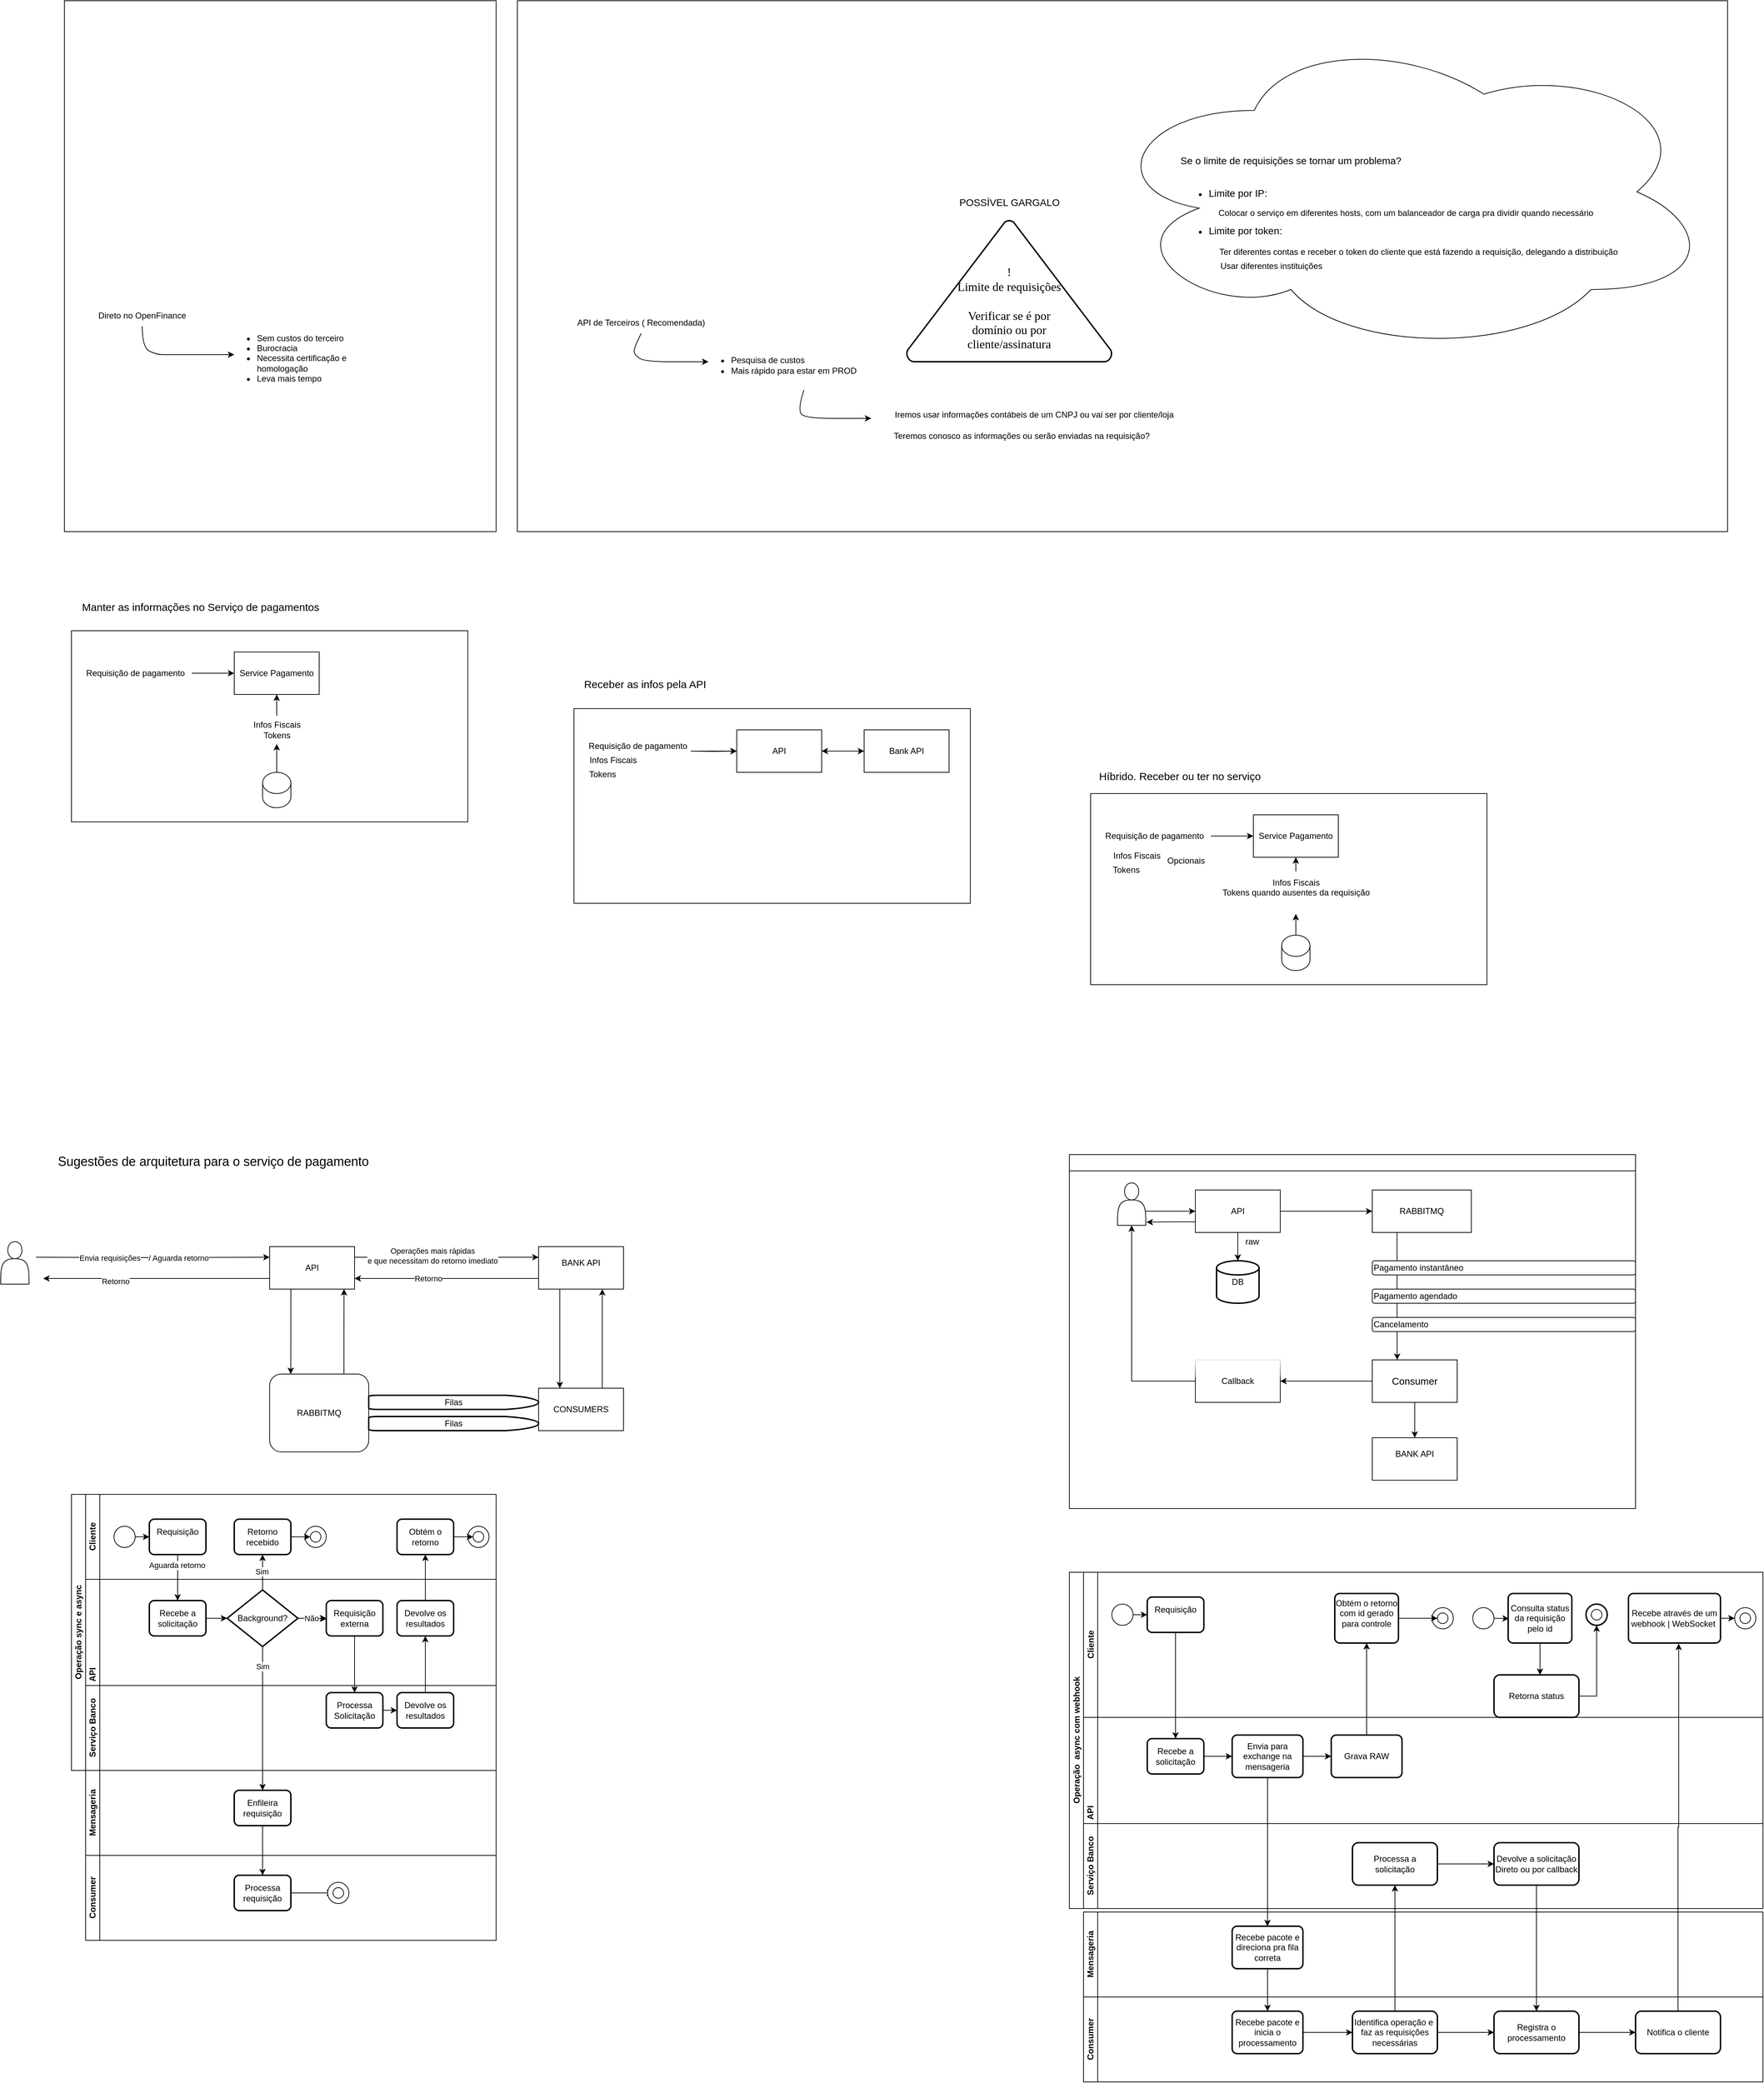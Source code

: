 <mxfile version="26.0.14">
  <diagram name="Page-1" id="8A9vxAhT35mFF_EgVfA0">
    <mxGraphModel dx="2443" dy="1967" grid="1" gridSize="10" guides="1" tooltips="1" connect="1" arrows="1" fold="1" page="1" pageScale="1" pageWidth="850" pageHeight="1100" math="0" shadow="0">
      <root>
        <mxCell id="0" />
        <mxCell id="1" parent="0" />
        <mxCell id="M50GNinpc0-9XSBfkmc_-64" value="" style="rounded=0;whiteSpace=wrap;html=1;fillColor=none;" vertex="1" parent="1">
          <mxGeometry x="-20" y="480" width="560" height="270" as="geometry" />
        </mxCell>
        <mxCell id="M50GNinpc0-9XSBfkmc_-52" value="Direto no OpenFinance" style="text;html=1;align=center;verticalAlign=middle;whiteSpace=wrap;rounded=0;" vertex="1" parent="1">
          <mxGeometry x="5" y="20" width="150" height="30" as="geometry" />
        </mxCell>
        <mxCell id="M50GNinpc0-9XSBfkmc_-54" value="&lt;ul&gt;&lt;li&gt;Sem custos do terceiro&lt;/li&gt;&lt;li&gt;Burocracia&lt;/li&gt;&lt;li&gt;Necessita certificação e homologação&lt;/li&gt;&lt;li&gt;Leva mais tempo&lt;/li&gt;&lt;/ul&gt;" style="text;html=1;align=left;verticalAlign=middle;whiteSpace=wrap;rounded=0;" vertex="1" parent="1">
          <mxGeometry x="200" y="80" width="240" height="30" as="geometry" />
        </mxCell>
        <mxCell id="M50GNinpc0-9XSBfkmc_-59" value="" style="curved=1;endArrow=classic;html=1;rounded=0;exitX=0.5;exitY=1;exitDx=0;exitDy=0;" edge="1" parent="1" source="M50GNinpc0-9XSBfkmc_-52">
          <mxGeometry width="50" height="50" relative="1" as="geometry">
            <mxPoint x="160" y="140" as="sourcePoint" />
            <mxPoint x="210" y="90" as="targetPoint" />
            <Array as="points">
              <mxPoint x="80" y="80" />
              <mxPoint x="100" y="90" />
              <mxPoint x="120" y="90" />
              <mxPoint x="190" y="90" />
            </Array>
          </mxGeometry>
        </mxCell>
        <mxCell id="M50GNinpc0-9XSBfkmc_-60" value="API de Terceiros ( Recomendada)" style="text;html=1;align=center;verticalAlign=middle;whiteSpace=wrap;rounded=0;" vertex="1" parent="1">
          <mxGeometry x="680" y="30" width="210" height="30" as="geometry" />
        </mxCell>
        <mxCell id="M50GNinpc0-9XSBfkmc_-61" value="&lt;ul&gt;&lt;li&gt;Pesquisa de custos&lt;/li&gt;&lt;li&gt;Mais rápido para estar em PROD&lt;/li&gt;&lt;/ul&gt;" style="text;html=1;align=left;verticalAlign=middle;whiteSpace=wrap;rounded=0;" vertex="1" parent="1">
          <mxGeometry x="870" y="90" width="240" height="30" as="geometry" />
        </mxCell>
        <mxCell id="M50GNinpc0-9XSBfkmc_-62" value="" style="curved=1;endArrow=classic;html=1;rounded=0;exitX=0.5;exitY=1;exitDx=0;exitDy=0;" edge="1" parent="1" source="M50GNinpc0-9XSBfkmc_-60">
          <mxGeometry width="50" height="50" relative="1" as="geometry">
            <mxPoint x="830" y="150" as="sourcePoint" />
            <mxPoint x="880" y="100" as="targetPoint" />
            <Array as="points">
              <mxPoint x="775" y="80" />
              <mxPoint x="775" y="90" />
              <mxPoint x="790" y="100" />
              <mxPoint x="860" y="100" />
            </Array>
          </mxGeometry>
        </mxCell>
        <mxCell id="M50GNinpc0-9XSBfkmc_-63" value="&lt;font face=&quot;Garamond&quot; style=&quot;color: light-dark(rgb(0, 0, 0), rgb(255, 255, 102)); font-size: 17px;&quot;&gt;!&lt;/font&gt;&lt;div&gt;&lt;font face=&quot;Garamond&quot; style=&quot;color: light-dark(rgb(0, 0, 0), rgb(255, 255, 102)); font-size: 17px;&quot;&gt;Limite de requisições&lt;/font&gt;&lt;/div&gt;&lt;div&gt;&lt;font face=&quot;Garamond&quot; style=&quot;color: light-dark(rgb(0, 0, 0), rgb(255, 255, 102)); font-size: 17px;&quot;&gt;&lt;br&gt;&lt;/font&gt;&lt;/div&gt;&lt;div&gt;&lt;font face=&quot;Garamond&quot; style=&quot;color: light-dark(rgb(0, 0, 0), rgb(255, 255, 102)); font-size: 17px;&quot;&gt;Verificar se é por domínio ou por cliente/assinatura&lt;/font&gt;&lt;/div&gt;" style="text;html=1;align=center;verticalAlign=middle;whiteSpace=wrap;rounded=0;" vertex="1" parent="1">
          <mxGeometry x="1220" y="-50" width="170" height="150" as="geometry" />
        </mxCell>
        <mxCell id="M50GNinpc0-9XSBfkmc_-66" value="&lt;div&gt;&lt;font style=&quot;font-size: 15px;&quot;&gt;Manter as informações no Serviço de pagamentos&lt;/font&gt;&lt;/div&gt;&lt;div&gt;&lt;font style=&quot;font-size: 15px;&quot;&gt;&lt;br&gt;&lt;/font&gt;&lt;/div&gt;" style="text;html=1;align=center;verticalAlign=middle;resizable=0;points=[];autosize=1;strokeColor=none;fillColor=none;" vertex="1" parent="1">
          <mxGeometry x="-18" y="430" width="360" height="50" as="geometry" />
        </mxCell>
        <mxCell id="M50GNinpc0-9XSBfkmc_-67" value="Service Pagamento" style="rounded=0;whiteSpace=wrap;html=1;" vertex="1" parent="1">
          <mxGeometry x="210" y="510" width="120" height="60" as="geometry" />
        </mxCell>
        <mxCell id="M50GNinpc0-9XSBfkmc_-78" value="" style="edgeStyle=orthogonalEdgeStyle;rounded=0;orthogonalLoop=1;jettySize=auto;html=1;" edge="1" parent="1" source="M50GNinpc0-9XSBfkmc_-68" target="M50GNinpc0-9XSBfkmc_-67">
          <mxGeometry relative="1" as="geometry" />
        </mxCell>
        <mxCell id="M50GNinpc0-9XSBfkmc_-68" value="Requisição de pagamento" style="text;html=1;align=center;verticalAlign=middle;resizable=0;points=[];autosize=1;strokeColor=none;fillColor=none;" vertex="1" parent="1">
          <mxGeometry x="-10" y="525" width="160" height="30" as="geometry" />
        </mxCell>
        <mxCell id="M50GNinpc0-9XSBfkmc_-74" value="" style="edgeStyle=orthogonalEdgeStyle;rounded=0;orthogonalLoop=1;jettySize=auto;html=1;" edge="1" parent="1" source="M50GNinpc0-9XSBfkmc_-71" target="M50GNinpc0-9XSBfkmc_-67">
          <mxGeometry relative="1" as="geometry" />
        </mxCell>
        <mxCell id="M50GNinpc0-9XSBfkmc_-71" value="Infos Fiscais&lt;div&gt;Tokens&lt;/div&gt;" style="text;html=1;align=center;verticalAlign=middle;resizable=0;points=[];autosize=1;strokeColor=none;fillColor=none;" vertex="1" parent="1">
          <mxGeometry x="225" y="600" width="90" height="40" as="geometry" />
        </mxCell>
        <mxCell id="M50GNinpc0-9XSBfkmc_-73" value="" style="edgeStyle=orthogonalEdgeStyle;rounded=0;orthogonalLoop=1;jettySize=auto;html=1;" edge="1" parent="1" source="M50GNinpc0-9XSBfkmc_-72" target="M50GNinpc0-9XSBfkmc_-71">
          <mxGeometry relative="1" as="geometry" />
        </mxCell>
        <mxCell id="M50GNinpc0-9XSBfkmc_-72" value="" style="shape=cylinder3;whiteSpace=wrap;html=1;boundedLbl=1;backgroundOutline=1;size=15;" vertex="1" parent="1">
          <mxGeometry x="250" y="680" width="40" height="50" as="geometry" />
        </mxCell>
        <mxCell id="M50GNinpc0-9XSBfkmc_-79" value="" style="rounded=0;whiteSpace=wrap;html=1;fillColor=none;" vertex="1" parent="1">
          <mxGeometry x="690" y="590" width="560" height="275" as="geometry" />
        </mxCell>
        <mxCell id="M50GNinpc0-9XSBfkmc_-80" value="&lt;div&gt;&lt;font style=&quot;font-size: 15px;&quot;&gt;Receber as infos pela API&lt;/font&gt;&lt;/div&gt;" style="text;html=1;align=center;verticalAlign=middle;resizable=0;points=[];autosize=1;strokeColor=none;fillColor=none;" vertex="1" parent="1">
          <mxGeometry x="690" y="540" width="200" height="30" as="geometry" />
        </mxCell>
        <mxCell id="M50GNinpc0-9XSBfkmc_-81" value="" style="edgeStyle=orthogonalEdgeStyle;rounded=0;orthogonalLoop=1;jettySize=auto;html=1;" edge="1" parent="1" source="M50GNinpc0-9XSBfkmc_-82" target="M50GNinpc0-9XSBfkmc_-90">
          <mxGeometry relative="1" as="geometry" />
        </mxCell>
        <mxCell id="M50GNinpc0-9XSBfkmc_-82" value="API" style="rounded=0;whiteSpace=wrap;html=1;" vertex="1" parent="1">
          <mxGeometry x="920" y="620" width="120" height="60" as="geometry" />
        </mxCell>
        <mxCell id="M50GNinpc0-9XSBfkmc_-83" value="" style="edgeStyle=orthogonalEdgeStyle;rounded=0;orthogonalLoop=1;jettySize=auto;html=1;" edge="1" parent="1" source="M50GNinpc0-9XSBfkmc_-84" target="M50GNinpc0-9XSBfkmc_-82">
          <mxGeometry relative="1" as="geometry" />
        </mxCell>
        <mxCell id="M50GNinpc0-9XSBfkmc_-84" value="Requisição de pagamento&lt;div&gt;&lt;br&gt;&lt;/div&gt;" style="text;html=1;align=center;verticalAlign=middle;resizable=0;points=[];autosize=1;strokeColor=none;fillColor=none;" vertex="1" parent="1">
          <mxGeometry x="700" y="630" width="160" height="40" as="geometry" />
        </mxCell>
        <mxCell id="M50GNinpc0-9XSBfkmc_-85" value="" style="edgeStyle=orthogonalEdgeStyle;rounded=0;orthogonalLoop=1;jettySize=auto;html=1;" edge="1" parent="1" target="M50GNinpc0-9XSBfkmc_-82">
          <mxGeometry relative="1" as="geometry">
            <mxPoint x="855" y="650" as="sourcePoint" />
          </mxGeometry>
        </mxCell>
        <mxCell id="M50GNinpc0-9XSBfkmc_-86" value="Infos Fiscais&lt;div&gt;&lt;br&gt;&lt;/div&gt;" style="text;html=1;align=center;verticalAlign=middle;resizable=0;points=[];autosize=1;strokeColor=none;fillColor=none;" vertex="1" parent="1">
          <mxGeometry x="700" y="650" width="90" height="40" as="geometry" />
        </mxCell>
        <mxCell id="M50GNinpc0-9XSBfkmc_-89" value="" style="edgeStyle=orthogonalEdgeStyle;rounded=0;orthogonalLoop=1;jettySize=auto;html=1;" edge="1" parent="1" source="M50GNinpc0-9XSBfkmc_-90" target="M50GNinpc0-9XSBfkmc_-82">
          <mxGeometry relative="1" as="geometry" />
        </mxCell>
        <mxCell id="M50GNinpc0-9XSBfkmc_-90" value="Bank API" style="rounded=0;whiteSpace=wrap;html=1;" vertex="1" parent="1">
          <mxGeometry x="1100" y="620" width="120" height="60" as="geometry" />
        </mxCell>
        <mxCell id="M50GNinpc0-9XSBfkmc_-91" value="Tokens&lt;div&gt;&lt;br&gt;&lt;/div&gt;" style="text;html=1;align=center;verticalAlign=middle;resizable=0;points=[];autosize=1;strokeColor=none;fillColor=none;" vertex="1" parent="1">
          <mxGeometry x="700" y="670" width="60" height="40" as="geometry" />
        </mxCell>
        <mxCell id="M50GNinpc0-9XSBfkmc_-112" style="edgeStyle=orthogonalEdgeStyle;rounded=0;orthogonalLoop=1;jettySize=auto;html=1;exitX=0.75;exitY=0;exitDx=0;exitDy=0;" edge="1" parent="1" source="M50GNinpc0-9XSBfkmc_-95">
          <mxGeometry relative="1" as="geometry">
            <mxPoint x="365.095" y="1410" as="targetPoint" />
          </mxGeometry>
        </mxCell>
        <mxCell id="M50GNinpc0-9XSBfkmc_-95" value="RABBITMQ" style="rounded=1;whiteSpace=wrap;html=1;" vertex="1" parent="1">
          <mxGeometry x="260" y="1530" width="140" height="110" as="geometry" />
        </mxCell>
        <mxCell id="M50GNinpc0-9XSBfkmc_-110" style="edgeStyle=orthogonalEdgeStyle;rounded=0;orthogonalLoop=1;jettySize=auto;html=1;exitX=0;exitY=0.75;exitDx=0;exitDy=0;entryX=1;entryY=0.75;entryDx=0;entryDy=0;" edge="1" parent="1" source="M50GNinpc0-9XSBfkmc_-96" target="M50GNinpc0-9XSBfkmc_-97">
          <mxGeometry relative="1" as="geometry" />
        </mxCell>
        <mxCell id="M50GNinpc0-9XSBfkmc_-222" value="Retorno" style="edgeLabel;html=1;align=center;verticalAlign=middle;resizable=0;points=[];" vertex="1" connectable="0" parent="M50GNinpc0-9XSBfkmc_-110">
          <mxGeometry x="0.199" relative="1" as="geometry">
            <mxPoint as="offset" />
          </mxGeometry>
        </mxCell>
        <mxCell id="M50GNinpc0-9XSBfkmc_-116" style="edgeStyle=orthogonalEdgeStyle;rounded=0;orthogonalLoop=1;jettySize=auto;html=1;exitX=0.25;exitY=1;exitDx=0;exitDy=0;entryX=0.25;entryY=0;entryDx=0;entryDy=0;" edge="1" parent="1" source="M50GNinpc0-9XSBfkmc_-96" target="M50GNinpc0-9XSBfkmc_-98">
          <mxGeometry relative="1" as="geometry" />
        </mxCell>
        <mxCell id="M50GNinpc0-9XSBfkmc_-96" value="BANK API&lt;div&gt;&lt;br&gt;&lt;/div&gt;" style="rounded=0;whiteSpace=wrap;html=1;" vertex="1" parent="1">
          <mxGeometry x="640" y="1350" width="120" height="60" as="geometry" />
        </mxCell>
        <mxCell id="M50GNinpc0-9XSBfkmc_-109" style="edgeStyle=orthogonalEdgeStyle;rounded=0;orthogonalLoop=1;jettySize=auto;html=1;exitX=1;exitY=0.25;exitDx=0;exitDy=0;entryX=0;entryY=0.25;entryDx=0;entryDy=0;" edge="1" parent="1" source="M50GNinpc0-9XSBfkmc_-97" target="M50GNinpc0-9XSBfkmc_-96">
          <mxGeometry relative="1" as="geometry" />
        </mxCell>
        <mxCell id="M50GNinpc0-9XSBfkmc_-221" value="Operações mais rápidas&lt;div&gt;e que necessitam do retorno imediato&lt;/div&gt;" style="edgeLabel;html=1;align=center;verticalAlign=middle;resizable=0;points=[];" vertex="1" connectable="0" parent="M50GNinpc0-9XSBfkmc_-109">
          <mxGeometry x="-0.425" y="2" relative="1" as="geometry">
            <mxPoint x="35" as="offset" />
          </mxGeometry>
        </mxCell>
        <mxCell id="M50GNinpc0-9XSBfkmc_-115" style="edgeStyle=orthogonalEdgeStyle;rounded=0;orthogonalLoop=1;jettySize=auto;html=1;exitX=0;exitY=0.75;exitDx=0;exitDy=0;" edge="1" parent="1" source="M50GNinpc0-9XSBfkmc_-97">
          <mxGeometry relative="1" as="geometry">
            <mxPoint x="-60" y="1395" as="targetPoint" />
          </mxGeometry>
        </mxCell>
        <mxCell id="M50GNinpc0-9XSBfkmc_-224" value="Retorno" style="edgeLabel;html=1;align=center;verticalAlign=middle;resizable=0;points=[];" vertex="1" connectable="0" parent="M50GNinpc0-9XSBfkmc_-115">
          <mxGeometry x="0.367" y="3" relative="1" as="geometry">
            <mxPoint as="offset" />
          </mxGeometry>
        </mxCell>
        <mxCell id="M50GNinpc0-9XSBfkmc_-97" value="API" style="rounded=0;whiteSpace=wrap;html=1;" vertex="1" parent="1">
          <mxGeometry x="260" y="1350" width="120" height="60" as="geometry" />
        </mxCell>
        <mxCell id="M50GNinpc0-9XSBfkmc_-117" style="edgeStyle=orthogonalEdgeStyle;rounded=0;orthogonalLoop=1;jettySize=auto;html=1;exitX=0.75;exitY=0;exitDx=0;exitDy=0;entryX=0.75;entryY=1;entryDx=0;entryDy=0;" edge="1" parent="1" source="M50GNinpc0-9XSBfkmc_-98" target="M50GNinpc0-9XSBfkmc_-96">
          <mxGeometry relative="1" as="geometry" />
        </mxCell>
        <mxCell id="M50GNinpc0-9XSBfkmc_-98" value="CONSUMERS" style="rounded=0;whiteSpace=wrap;html=1;" vertex="1" parent="1">
          <mxGeometry x="640" y="1550" width="120" height="60" as="geometry" />
        </mxCell>
        <mxCell id="M50GNinpc0-9XSBfkmc_-102" value="&lt;div&gt;&lt;br&gt;&lt;/div&gt;&lt;div&gt;&lt;br&gt;&lt;/div&gt;" style="text;html=1;align=center;verticalAlign=middle;resizable=0;points=[];autosize=1;strokeColor=none;fillColor=none;" vertex="1" parent="1">
          <mxGeometry x="90" y="1363" width="20" height="40" as="geometry" />
        </mxCell>
        <mxCell id="M50GNinpc0-9XSBfkmc_-114" style="edgeStyle=orthogonalEdgeStyle;rounded=0;orthogonalLoop=1;jettySize=auto;html=1;entryX=0;entryY=0.25;entryDx=0;entryDy=0;" edge="1" parent="1" target="M50GNinpc0-9XSBfkmc_-97">
          <mxGeometry relative="1" as="geometry">
            <mxPoint x="-70" y="1365" as="sourcePoint" />
          </mxGeometry>
        </mxCell>
        <mxCell id="M50GNinpc0-9XSBfkmc_-220" value="Envia requisições" style="edgeLabel;html=1;align=center;verticalAlign=middle;resizable=0;points=[];" vertex="1" connectable="0" parent="M50GNinpc0-9XSBfkmc_-114">
          <mxGeometry x="-0.373" relative="1" as="geometry">
            <mxPoint as="offset" />
          </mxGeometry>
        </mxCell>
        <mxCell id="M50GNinpc0-9XSBfkmc_-223" value="/ Aguarda retorno" style="edgeLabel;html=1;align=left;verticalAlign=middle;resizable=0;points=[];" vertex="1" connectable="0" parent="M50GNinpc0-9XSBfkmc_-114">
          <mxGeometry x="-0.048" relative="1" as="geometry">
            <mxPoint as="offset" />
          </mxGeometry>
        </mxCell>
        <mxCell id="M50GNinpc0-9XSBfkmc_-106" value="Filas" style="strokeWidth=2;html=1;shape=mxgraph.flowchart.delay;whiteSpace=wrap;" vertex="1" parent="1">
          <mxGeometry x="400" y="1560" width="240" height="20" as="geometry" />
        </mxCell>
        <mxCell id="M50GNinpc0-9XSBfkmc_-107" value="Filas" style="strokeWidth=2;html=1;shape=mxgraph.flowchart.delay;whiteSpace=wrap;" vertex="1" parent="1">
          <mxGeometry x="400" y="1590" width="240" height="20" as="geometry" />
        </mxCell>
        <mxCell id="M50GNinpc0-9XSBfkmc_-111" style="edgeStyle=orthogonalEdgeStyle;rounded=0;orthogonalLoop=1;jettySize=auto;html=1;exitX=0.25;exitY=1;exitDx=0;exitDy=0;entryX=0.213;entryY=0;entryDx=0;entryDy=0;entryPerimeter=0;" edge="1" parent="1" source="M50GNinpc0-9XSBfkmc_-97" target="M50GNinpc0-9XSBfkmc_-95">
          <mxGeometry relative="1" as="geometry" />
        </mxCell>
        <mxCell id="M50GNinpc0-9XSBfkmc_-137" value="" style="swimlane;strokeColor=default;" vertex="1" parent="1">
          <mxGeometry x="1390" y="1220" width="800" height="500" as="geometry">
            <mxRectangle x="12" y="1890" width="50" height="40" as="alternateBounds" />
          </mxGeometry>
        </mxCell>
        <mxCell id="M50GNinpc0-9XSBfkmc_-170" style="edgeStyle=orthogonalEdgeStyle;rounded=0;orthogonalLoop=1;jettySize=auto;html=1;exitX=0.25;exitY=1;exitDx=0;exitDy=0;entryX=0.293;entryY=0;entryDx=0;entryDy=0;entryPerimeter=0;strokeColor=default;" edge="1" parent="M50GNinpc0-9XSBfkmc_-137" source="M50GNinpc0-9XSBfkmc_-144" target="M50GNinpc0-9XSBfkmc_-157">
          <mxGeometry relative="1" as="geometry" />
        </mxCell>
        <mxCell id="M50GNinpc0-9XSBfkmc_-162" value="" style="edgeStyle=orthogonalEdgeStyle;rounded=0;orthogonalLoop=1;jettySize=auto;html=1;strokeColor=default;" edge="1" parent="M50GNinpc0-9XSBfkmc_-137" source="M50GNinpc0-9XSBfkmc_-143" target="M50GNinpc0-9XSBfkmc_-145">
          <mxGeometry relative="1" as="geometry">
            <Array as="points">
              <mxPoint x="128" y="80" />
              <mxPoint x="128" y="80" />
            </Array>
          </mxGeometry>
        </mxCell>
        <mxCell id="M50GNinpc0-9XSBfkmc_-143" value="" style="shape=actor;whiteSpace=wrap;html=1;" vertex="1" parent="M50GNinpc0-9XSBfkmc_-137">
          <mxGeometry x="68" y="40" width="40" height="60" as="geometry" />
        </mxCell>
        <mxCell id="M50GNinpc0-9XSBfkmc_-144" value="RABBITMQ" style="rounded=0;whiteSpace=wrap;html=1;strokeColor=light-dark(#000000,#33FFFF);align=center;verticalAlign=middle;fontFamily=Helvetica;fontSize=12;fontColor=default;fillColor=default;" vertex="1" parent="M50GNinpc0-9XSBfkmc_-137">
          <mxGeometry x="428" y="50" width="140" height="60" as="geometry" />
        </mxCell>
        <mxCell id="M50GNinpc0-9XSBfkmc_-146" style="edgeStyle=orthogonalEdgeStyle;rounded=0;orthogonalLoop=1;jettySize=auto;html=1;exitX=1;exitY=0.5;exitDx=0;exitDy=0;entryX=0;entryY=0.5;entryDx=0;entryDy=0;strokeColor=default;" edge="1" parent="M50GNinpc0-9XSBfkmc_-137" source="M50GNinpc0-9XSBfkmc_-145" target="M50GNinpc0-9XSBfkmc_-144">
          <mxGeometry relative="1" as="geometry" />
        </mxCell>
        <mxCell id="M50GNinpc0-9XSBfkmc_-145" value="API" style="rounded=0;whiteSpace=wrap;html=1;strokeColor=light-dark(#000000,#33FFFF);" vertex="1" parent="M50GNinpc0-9XSBfkmc_-137">
          <mxGeometry x="178" y="50" width="120" height="60" as="geometry" />
        </mxCell>
        <mxCell id="M50GNinpc0-9XSBfkmc_-149" value="&lt;font style=&quot;color: light-dark(rgb(0, 0, 0), rgb(255, 255, 102));&quot;&gt;Pagamento instantâneo&lt;/font&gt;" style="rounded=1;whiteSpace=wrap;html=1;align=left;" vertex="1" parent="M50GNinpc0-9XSBfkmc_-137">
          <mxGeometry x="428" y="150" width="372" height="20" as="geometry" />
        </mxCell>
        <mxCell id="M50GNinpc0-9XSBfkmc_-150" value="&lt;font style=&quot;color: light-dark(rgb(0, 0, 0), rgb(255, 255, 153));&quot;&gt;Pagamento agendado&lt;/font&gt;" style="rounded=1;whiteSpace=wrap;html=1;align=left;strokeColor=default;verticalAlign=middle;fontFamily=Helvetica;fontSize=12;fontColor=default;fillColor=default;" vertex="1" parent="M50GNinpc0-9XSBfkmc_-137">
          <mxGeometry x="428" y="190" width="372" height="20" as="geometry" />
        </mxCell>
        <mxCell id="M50GNinpc0-9XSBfkmc_-151" value="&lt;font style=&quot;color: light-dark(rgb(0, 0, 0), rgb(255, 255, 153));&quot;&gt;Cancelamento&lt;/font&gt;" style="rounded=1;whiteSpace=wrap;html=1;align=left;strokeColor=default;verticalAlign=middle;fontFamily=Helvetica;fontSize=12;fontColor=default;fillColor=default;" vertex="1" parent="M50GNinpc0-9XSBfkmc_-137">
          <mxGeometry x="428" y="230" width="372" height="20" as="geometry" />
        </mxCell>
        <mxCell id="M50GNinpc0-9XSBfkmc_-152" value="DB" style="strokeWidth=2;html=1;shape=mxgraph.flowchart.database;whiteSpace=wrap;" vertex="1" parent="M50GNinpc0-9XSBfkmc_-137">
          <mxGeometry x="208" y="150" width="60" height="60" as="geometry" />
        </mxCell>
        <mxCell id="M50GNinpc0-9XSBfkmc_-153" style="edgeStyle=orthogonalEdgeStyle;rounded=0;orthogonalLoop=1;jettySize=auto;html=1;exitX=0.5;exitY=1;exitDx=0;exitDy=0;entryX=0.5;entryY=0;entryDx=0;entryDy=0;entryPerimeter=0;strokeColor=default;" edge="1" parent="M50GNinpc0-9XSBfkmc_-137" source="M50GNinpc0-9XSBfkmc_-145" target="M50GNinpc0-9XSBfkmc_-152">
          <mxGeometry relative="1" as="geometry" />
        </mxCell>
        <mxCell id="M50GNinpc0-9XSBfkmc_-154" value="raw&lt;div&gt;&lt;br&gt;&lt;/div&gt;" style="text;html=1;align=center;verticalAlign=middle;resizable=0;points=[];autosize=1;strokeColor=none;fillColor=none;" vertex="1" parent="M50GNinpc0-9XSBfkmc_-137">
          <mxGeometry x="238" y="110" width="40" height="40" as="geometry" />
        </mxCell>
        <mxCell id="M50GNinpc0-9XSBfkmc_-167" value="" style="edgeStyle=orthogonalEdgeStyle;rounded=0;orthogonalLoop=1;jettySize=auto;html=1;strokeColor=default;" edge="1" parent="M50GNinpc0-9XSBfkmc_-137" source="M50GNinpc0-9XSBfkmc_-157" target="M50GNinpc0-9XSBfkmc_-164">
          <mxGeometry relative="1" as="geometry" />
        </mxCell>
        <mxCell id="M50GNinpc0-9XSBfkmc_-168" style="edgeStyle=orthogonalEdgeStyle;rounded=0;orthogonalLoop=1;jettySize=auto;html=1;exitX=0;exitY=0.5;exitDx=0;exitDy=0;entryX=1;entryY=0.5;entryDx=0;entryDy=0;strokeColor=default;" edge="1" parent="M50GNinpc0-9XSBfkmc_-137" source="M50GNinpc0-9XSBfkmc_-157" target="M50GNinpc0-9XSBfkmc_-158">
          <mxGeometry relative="1" as="geometry" />
        </mxCell>
        <mxCell id="M50GNinpc0-9XSBfkmc_-157" value="&lt;font style=&quot;font-size: 14px;&quot;&gt;Consumer&lt;/font&gt;" style="rounded=0;whiteSpace=wrap;html=1;strokeColor=light-dark(#000000,#33FFFF);align=center;verticalAlign=middle;fontFamily=Helvetica;fontSize=12;fontColor=default;fillColor=default;" vertex="1" parent="M50GNinpc0-9XSBfkmc_-137">
          <mxGeometry x="428" y="290" width="120" height="60" as="geometry" />
        </mxCell>
        <mxCell id="M50GNinpc0-9XSBfkmc_-163" style="edgeStyle=orthogonalEdgeStyle;rounded=0;orthogonalLoop=1;jettySize=auto;html=1;exitX=0;exitY=0.5;exitDx=0;exitDy=0;entryX=0.5;entryY=1;entryDx=0;entryDy=0;strokeColor=default;" edge="1" parent="M50GNinpc0-9XSBfkmc_-137" source="M50GNinpc0-9XSBfkmc_-158" target="M50GNinpc0-9XSBfkmc_-143">
          <mxGeometry relative="1" as="geometry" />
        </mxCell>
        <mxCell id="M50GNinpc0-9XSBfkmc_-158" value="Callback" style="whiteSpace=wrap;html=1;rounded=0;strokeColor=light-dark(#000000,#33FFFF);align=center;verticalAlign=middle;fontFamily=Helvetica;fontSize=12;fontColor=default;fillColor=default;glass=1;" vertex="1" parent="M50GNinpc0-9XSBfkmc_-137">
          <mxGeometry x="178" y="290" width="120" height="60" as="geometry" />
        </mxCell>
        <mxCell id="M50GNinpc0-9XSBfkmc_-164" value="BANK API&lt;div&gt;&lt;br&gt;&lt;/div&gt;" style="rounded=0;whiteSpace=wrap;html=1;" vertex="1" parent="M50GNinpc0-9XSBfkmc_-137">
          <mxGeometry x="428" y="400" width="120" height="60" as="geometry" />
        </mxCell>
        <mxCell id="M50GNinpc0-9XSBfkmc_-169" style="edgeStyle=orthogonalEdgeStyle;rounded=0;orthogonalLoop=1;jettySize=auto;html=1;exitX=0;exitY=0.75;exitDx=0;exitDy=0;entryX=1.025;entryY=0.924;entryDx=0;entryDy=0;entryPerimeter=0;strokeColor=default;" edge="1" parent="M50GNinpc0-9XSBfkmc_-137" source="M50GNinpc0-9XSBfkmc_-145" target="M50GNinpc0-9XSBfkmc_-143">
          <mxGeometry relative="1" as="geometry" />
        </mxCell>
        <mxCell id="M50GNinpc0-9XSBfkmc_-171" value="Colocar o serviço em diferentes hosts, com um balanceador de carga pra dividir quando necessário" style="text;html=1;align=center;verticalAlign=middle;resizable=0;points=[];autosize=1;strokeColor=none;fillColor=none;" vertex="1" parent="1">
          <mxGeometry x="1590" y="-125" width="550" height="30" as="geometry" />
        </mxCell>
        <mxCell id="M50GNinpc0-9XSBfkmc_-192" value="" style="curved=1;endArrow=classic;html=1;rounded=0;exitX=0.5;exitY=1;exitDx=0;exitDy=0;" edge="1" parent="1">
          <mxGeometry width="50" height="50" relative="1" as="geometry">
            <mxPoint x="1015" y="140" as="sourcePoint" />
            <mxPoint x="1110" y="180" as="targetPoint" />
            <Array as="points">
              <mxPoint x="1005" y="170" />
              <mxPoint x="1020" y="180" />
              <mxPoint x="1090" y="180" />
            </Array>
          </mxGeometry>
        </mxCell>
        <mxCell id="M50GNinpc0-9XSBfkmc_-193" value="Iremos usar informações contábeis de um CNPJ ou vai ser por cliente/loja" style="text;html=1;align=center;verticalAlign=middle;resizable=0;points=[];autosize=1;strokeColor=none;fillColor=none;" vertex="1" parent="1">
          <mxGeometry x="1130" y="160" width="420" height="30" as="geometry" />
        </mxCell>
        <mxCell id="M50GNinpc0-9XSBfkmc_-195" value="" style="strokeWidth=2;html=1;shape=mxgraph.flowchart.extract_or_measurement;whiteSpace=wrap;fillColor=none;" vertex="1" parent="1">
          <mxGeometry x="1160" y="-100" width="290" height="200" as="geometry" />
        </mxCell>
        <mxCell id="M50GNinpc0-9XSBfkmc_-194" value="Teremos conosco as informações ou serão enviadas na requisição?" style="text;html=1;align=left;verticalAlign=middle;resizable=0;points=[];autosize=1;strokeColor=none;fillColor=none;" vertex="1" parent="1">
          <mxGeometry x="1140" y="190" width="390" height="30" as="geometry" />
        </mxCell>
        <mxCell id="M50GNinpc0-9XSBfkmc_-196" value="&lt;font style=&quot;font-size: 14px; color: light-dark(rgb(0, 0, 0), rgb(255, 153, 51));&quot;&gt;POSSÍVEL GARGALO&lt;/font&gt;" style="text;html=1;align=center;verticalAlign=middle;resizable=0;points=[];autosize=1;strokeColor=none;fillColor=none;" vertex="1" parent="1">
          <mxGeometry x="1220" y="-140" width="170" height="30" as="geometry" />
        </mxCell>
        <mxCell id="M50GNinpc0-9XSBfkmc_-197" value="" style="ellipse;shape=cloud;whiteSpace=wrap;html=1;fillColor=none;align=left;strokeColor=light-dark(#000000,#9933FF);" vertex="1" parent="1">
          <mxGeometry x="1435" y="-370" width="865" height="460" as="geometry" />
        </mxCell>
        <mxCell id="M50GNinpc0-9XSBfkmc_-198" value="&lt;font style=&quot;font-size: 14px;&quot;&gt;Se o limite de requisições se tornar um problema?&lt;/font&gt;&lt;div&gt;&lt;font style=&quot;font-size: 14px;&quot;&gt;&lt;br&gt;&lt;/font&gt;&lt;/div&gt;&lt;div&gt;&lt;ul&gt;&lt;li&gt;&lt;font style=&quot;font-size: 14px;&quot;&gt;Limite por IP:&lt;/font&gt;&lt;/li&gt;&lt;/ul&gt;&lt;/div&gt;" style="text;html=1;align=left;verticalAlign=middle;resizable=0;points=[];autosize=1;strokeColor=none;fillColor=none;" vertex="1" parent="1">
          <mxGeometry x="1545" y="-200" width="340" height="90" as="geometry" />
        </mxCell>
        <mxCell id="M50GNinpc0-9XSBfkmc_-199" value="&lt;ul&gt;&lt;li&gt;&lt;font style=&quot;font-size: 14px;&quot;&gt;Limite por token:&lt;/font&gt;&lt;/li&gt;&lt;/ul&gt;" style="text;html=1;align=left;verticalAlign=middle;resizable=0;points=[];autosize=1;strokeColor=none;fillColor=none;" vertex="1" parent="1">
          <mxGeometry x="1545" y="-110" width="170" height="50" as="geometry" />
        </mxCell>
        <mxCell id="M50GNinpc0-9XSBfkmc_-200" value="Ter diferentes contas e receber o token do cliente que está fazendo a requisição, delegando a distribuição&amp;nbsp;" style="text;html=1;align=left;verticalAlign=middle;resizable=0;points=[];autosize=1;strokeColor=none;fillColor=none;" vertex="1" parent="1">
          <mxGeometry x="1600" y="-70" width="590" height="30" as="geometry" />
        </mxCell>
        <mxCell id="M50GNinpc0-9XSBfkmc_-202" value="" style="rounded=0;whiteSpace=wrap;html=1;fillColor=none;" vertex="1" parent="1">
          <mxGeometry x="610" y="-410" width="1710" height="750" as="geometry" />
        </mxCell>
        <mxCell id="M50GNinpc0-9XSBfkmc_-201" value="Usar diferentes instituições" style="text;html=1;align=center;verticalAlign=middle;resizable=0;points=[];autosize=1;strokeColor=none;fillColor=none;" vertex="1" parent="1">
          <mxGeometry x="1590" y="-50" width="170" height="30" as="geometry" />
        </mxCell>
        <mxCell id="M50GNinpc0-9XSBfkmc_-203" value="" style="rounded=0;whiteSpace=wrap;html=1;fillColor=none;" vertex="1" parent="1">
          <mxGeometry x="1420" y="710" width="560" height="270" as="geometry" />
        </mxCell>
        <mxCell id="M50GNinpc0-9XSBfkmc_-204" value="&lt;div&gt;&lt;span style=&quot;font-size: 15px;&quot;&gt;Híbrido. Receber ou ter no serviço&lt;/span&gt;&lt;/div&gt;" style="text;html=1;align=left;verticalAlign=middle;resizable=0;points=[];autosize=1;strokeColor=none;fillColor=none;" vertex="1" parent="1">
          <mxGeometry x="1430" y="670" width="250" height="30" as="geometry" />
        </mxCell>
        <mxCell id="M50GNinpc0-9XSBfkmc_-205" value="Service Pagamento" style="rounded=0;whiteSpace=wrap;html=1;" vertex="1" parent="1">
          <mxGeometry x="1650" y="740" width="120" height="60" as="geometry" />
        </mxCell>
        <mxCell id="M50GNinpc0-9XSBfkmc_-206" value="" style="edgeStyle=orthogonalEdgeStyle;rounded=0;orthogonalLoop=1;jettySize=auto;html=1;" edge="1" parent="1" source="M50GNinpc0-9XSBfkmc_-207" target="M50GNinpc0-9XSBfkmc_-205">
          <mxGeometry relative="1" as="geometry" />
        </mxCell>
        <mxCell id="M50GNinpc0-9XSBfkmc_-207" value="Requisição de pagamento" style="text;html=1;align=center;verticalAlign=middle;resizable=0;points=[];autosize=1;strokeColor=none;fillColor=none;" vertex="1" parent="1">
          <mxGeometry x="1430" y="755" width="160" height="30" as="geometry" />
        </mxCell>
        <mxCell id="M50GNinpc0-9XSBfkmc_-208" value="" style="edgeStyle=orthogonalEdgeStyle;rounded=0;orthogonalLoop=1;jettySize=auto;html=1;" edge="1" parent="1" source="M50GNinpc0-9XSBfkmc_-209" target="M50GNinpc0-9XSBfkmc_-205">
          <mxGeometry relative="1" as="geometry" />
        </mxCell>
        <mxCell id="M50GNinpc0-9XSBfkmc_-209" value="Infos Fiscais&lt;div&gt;Tokens quando ausentes da requisição&lt;/div&gt;&lt;div&gt;&lt;br&gt;&lt;/div&gt;" style="text;html=1;align=center;verticalAlign=middle;resizable=0;points=[];autosize=1;strokeColor=none;fillColor=none;" vertex="1" parent="1">
          <mxGeometry x="1595" y="820" width="230" height="60" as="geometry" />
        </mxCell>
        <mxCell id="M50GNinpc0-9XSBfkmc_-210" value="" style="edgeStyle=orthogonalEdgeStyle;rounded=0;orthogonalLoop=1;jettySize=auto;html=1;" edge="1" parent="1" source="M50GNinpc0-9XSBfkmc_-211" target="M50GNinpc0-9XSBfkmc_-209">
          <mxGeometry relative="1" as="geometry" />
        </mxCell>
        <mxCell id="M50GNinpc0-9XSBfkmc_-211" value="" style="shape=cylinder3;whiteSpace=wrap;html=1;boundedLbl=1;backgroundOutline=1;size=15;" vertex="1" parent="1">
          <mxGeometry x="1690" y="910" width="40" height="50" as="geometry" />
        </mxCell>
        <mxCell id="M50GNinpc0-9XSBfkmc_-212" value="Infos Fiscais&lt;div&gt;&lt;br&gt;&lt;/div&gt;" style="text;html=1;align=center;verticalAlign=middle;resizable=0;points=[];autosize=1;strokeColor=none;fillColor=none;" vertex="1" parent="1">
          <mxGeometry x="1440" y="785" width="90" height="40" as="geometry" />
        </mxCell>
        <mxCell id="M50GNinpc0-9XSBfkmc_-213" value="Tokens&lt;div&gt;&lt;br&gt;&lt;/div&gt;" style="text;html=1;align=center;verticalAlign=middle;resizable=0;points=[];autosize=1;strokeColor=none;fillColor=none;" vertex="1" parent="1">
          <mxGeometry x="1440" y="805" width="60" height="40" as="geometry" />
        </mxCell>
        <mxCell id="M50GNinpc0-9XSBfkmc_-214" value="Opcionais" style="rounded=1;whiteSpace=wrap;html=1;fillColor=none;strokeColor=none;" vertex="1" parent="1">
          <mxGeometry x="1495" y="775" width="120" height="60" as="geometry" />
        </mxCell>
        <mxCell id="M50GNinpc0-9XSBfkmc_-215" value="" style="rounded=0;whiteSpace=wrap;html=1;fillColor=none;" vertex="1" parent="1">
          <mxGeometry x="-30" y="-410" width="610" height="750" as="geometry" />
        </mxCell>
        <mxCell id="M50GNinpc0-9XSBfkmc_-217" value="&lt;span style=&quot;font-size: 18px;&quot;&gt;Sugestões de arquitetura para o serviço de pagamento&lt;/span&gt;" style="text;html=1;align=center;verticalAlign=middle;resizable=0;points=[];autosize=1;strokeColor=none;fillColor=none;" vertex="1" parent="1">
          <mxGeometry x="-50" y="1210" width="460" height="40" as="geometry" />
        </mxCell>
        <mxCell id="M50GNinpc0-9XSBfkmc_-219" value="" style="shape=actor;whiteSpace=wrap;html=1;" vertex="1" parent="1">
          <mxGeometry x="-120" y="1343" width="40" height="60" as="geometry" />
        </mxCell>
        <mxCell id="M50GNinpc0-9XSBfkmc_-231" value="Operação sync e async" style="swimlane;childLayout=stackLayout;resizeParent=1;resizeParentMax=0;horizontal=0;startSize=20;horizontalStack=0;html=1;" vertex="1" parent="1">
          <mxGeometry x="-20" y="1700" width="600" height="390" as="geometry" />
        </mxCell>
        <mxCell id="M50GNinpc0-9XSBfkmc_-232" value="Cliente" style="swimlane;startSize=20;horizontal=0;html=1;" vertex="1" parent="M50GNinpc0-9XSBfkmc_-231">
          <mxGeometry x="20" width="580" height="120" as="geometry" />
        </mxCell>
        <mxCell id="M50GNinpc0-9XSBfkmc_-237" value="" style="edgeStyle=orthogonalEdgeStyle;rounded=0;orthogonalLoop=1;jettySize=auto;html=1;" edge="1" parent="M50GNinpc0-9XSBfkmc_-232" source="M50GNinpc0-9XSBfkmc_-235" target="M50GNinpc0-9XSBfkmc_-236">
          <mxGeometry relative="1" as="geometry" />
        </mxCell>
        <mxCell id="M50GNinpc0-9XSBfkmc_-235" value="" style="verticalLabelPosition=bottom;verticalAlign=top;html=1;shape=mxgraph.flowchart.on-page_reference;" vertex="1" parent="M50GNinpc0-9XSBfkmc_-232">
          <mxGeometry x="40" y="45" width="30" height="30" as="geometry" />
        </mxCell>
        <mxCell id="M50GNinpc0-9XSBfkmc_-236" value="Requisição&lt;div&gt;&lt;br&gt;&lt;/div&gt;" style="rounded=1;whiteSpace=wrap;html=1;absoluteArcSize=1;arcSize=14;strokeWidth=2;" vertex="1" parent="M50GNinpc0-9XSBfkmc_-232">
          <mxGeometry x="90" y="35" width="80" height="50" as="geometry" />
        </mxCell>
        <mxCell id="M50GNinpc0-9XSBfkmc_-256" value="" style="verticalLabelPosition=bottom;verticalAlign=top;html=1;shape=mxgraph.flowchart.on-page_reference;" vertex="1" parent="M50GNinpc0-9XSBfkmc_-232">
          <mxGeometry x="540" y="45" width="30" height="30" as="geometry" />
        </mxCell>
        <mxCell id="M50GNinpc0-9XSBfkmc_-257" value="" style="verticalLabelPosition=bottom;verticalAlign=top;html=1;shape=mxgraph.flowchart.on-page_reference;fillColor=light-dark(#FFFFFF,#FFFFFF);" vertex="1" parent="M50GNinpc0-9XSBfkmc_-232">
          <mxGeometry x="547.5" y="52.5" width="15" height="15" as="geometry" />
        </mxCell>
        <mxCell id="M50GNinpc0-9XSBfkmc_-263" value="" style="verticalLabelPosition=bottom;verticalAlign=top;html=1;shape=mxgraph.flowchart.on-page_reference;" vertex="1" parent="M50GNinpc0-9XSBfkmc_-232">
          <mxGeometry x="310" y="45" width="30" height="30" as="geometry" />
        </mxCell>
        <mxCell id="M50GNinpc0-9XSBfkmc_-264" value="" style="verticalLabelPosition=bottom;verticalAlign=top;html=1;shape=mxgraph.flowchart.on-page_reference;fillColor=light-dark(#FFFFFF,#FFFFFF);" vertex="1" parent="M50GNinpc0-9XSBfkmc_-232">
          <mxGeometry x="317.5" y="52.5" width="15" height="15" as="geometry" />
        </mxCell>
        <mxCell id="M50GNinpc0-9XSBfkmc_-265" value="" style="edgeStyle=orthogonalEdgeStyle;rounded=0;orthogonalLoop=1;jettySize=auto;html=1;" edge="1" parent="M50GNinpc0-9XSBfkmc_-232" source="M50GNinpc0-9XSBfkmc_-266" target="M50GNinpc0-9XSBfkmc_-264">
          <mxGeometry relative="1" as="geometry" />
        </mxCell>
        <mxCell id="M50GNinpc0-9XSBfkmc_-266" value="&lt;div&gt;Retorno recebido&lt;/div&gt;" style="rounded=1;whiteSpace=wrap;html=1;absoluteArcSize=1;arcSize=14;strokeWidth=2;" vertex="1" parent="M50GNinpc0-9XSBfkmc_-232">
          <mxGeometry x="210" y="35" width="80" height="50" as="geometry" />
        </mxCell>
        <mxCell id="M50GNinpc0-9XSBfkmc_-245" style="edgeStyle=orthogonalEdgeStyle;rounded=0;orthogonalLoop=1;jettySize=auto;html=1;" edge="1" parent="M50GNinpc0-9XSBfkmc_-231" source="M50GNinpc0-9XSBfkmc_-236" target="M50GNinpc0-9XSBfkmc_-238">
          <mxGeometry relative="1" as="geometry" />
        </mxCell>
        <mxCell id="M50GNinpc0-9XSBfkmc_-246" value="Aguarda retorno" style="edgeLabel;html=1;align=center;verticalAlign=middle;resizable=0;points=[];" vertex="1" connectable="0" parent="M50GNinpc0-9XSBfkmc_-245">
          <mxGeometry x="-0.555" y="-1" relative="1" as="geometry">
            <mxPoint as="offset" />
          </mxGeometry>
        </mxCell>
        <mxCell id="M50GNinpc0-9XSBfkmc_-233" value="API" style="swimlane;startSize=20;horizontal=0;html=1;align=center;" vertex="1" parent="M50GNinpc0-9XSBfkmc_-231">
          <mxGeometry x="20" y="120" width="580" height="270" as="geometry" />
        </mxCell>
        <mxCell id="M50GNinpc0-9XSBfkmc_-260" value="" style="edgeStyle=orthogonalEdgeStyle;rounded=0;orthogonalLoop=1;jettySize=auto;html=1;" edge="1" parent="M50GNinpc0-9XSBfkmc_-233" source="M50GNinpc0-9XSBfkmc_-238" target="M50GNinpc0-9XSBfkmc_-258">
          <mxGeometry relative="1" as="geometry" />
        </mxCell>
        <mxCell id="M50GNinpc0-9XSBfkmc_-238" value="Recebe a solicitação" style="rounded=1;whiteSpace=wrap;html=1;absoluteArcSize=1;arcSize=14;strokeWidth=2;" vertex="1" parent="M50GNinpc0-9XSBfkmc_-233">
          <mxGeometry x="90" y="30" width="80" height="50" as="geometry" />
        </mxCell>
        <mxCell id="M50GNinpc0-9XSBfkmc_-234" value="Serviço Banco" style="swimlane;startSize=20;horizontal=0;html=1;" vertex="1" parent="M50GNinpc0-9XSBfkmc_-233">
          <mxGeometry y="150" width="580" height="120" as="geometry" />
        </mxCell>
        <mxCell id="M50GNinpc0-9XSBfkmc_-258" value="Background?" style="strokeWidth=2;html=1;shape=mxgraph.flowchart.decision;whiteSpace=wrap;" vertex="1" parent="M50GNinpc0-9XSBfkmc_-233">
          <mxGeometry x="200" y="15" width="100" height="80" as="geometry" />
        </mxCell>
        <mxCell id="M50GNinpc0-9XSBfkmc_-267" value="" style="edgeStyle=orthogonalEdgeStyle;rounded=0;orthogonalLoop=1;jettySize=auto;html=1;" edge="1" parent="M50GNinpc0-9XSBfkmc_-231" source="M50GNinpc0-9XSBfkmc_-258" target="M50GNinpc0-9XSBfkmc_-266">
          <mxGeometry relative="1" as="geometry" />
        </mxCell>
        <mxCell id="M50GNinpc0-9XSBfkmc_-268" value="Sim" style="edgeLabel;html=1;align=center;verticalAlign=middle;resizable=0;points=[];" vertex="1" connectable="0" parent="M50GNinpc0-9XSBfkmc_-267">
          <mxGeometry x="0.047" y="1" relative="1" as="geometry">
            <mxPoint as="offset" />
          </mxGeometry>
        </mxCell>
        <mxCell id="M50GNinpc0-9XSBfkmc_-251" value="Mensageria" style="swimlane;startSize=20;horizontal=0;html=1;" vertex="1" parent="1">
          <mxGeometry y="2090" width="580" height="120" as="geometry" />
        </mxCell>
        <mxCell id="M50GNinpc0-9XSBfkmc_-270" value="&lt;div&gt;Enfileira requisição&lt;/div&gt;" style="rounded=1;whiteSpace=wrap;html=1;absoluteArcSize=1;arcSize=14;strokeWidth=2;" vertex="1" parent="M50GNinpc0-9XSBfkmc_-251">
          <mxGeometry x="210" y="28" width="80" height="50" as="geometry" />
        </mxCell>
        <mxCell id="M50GNinpc0-9XSBfkmc_-240" value="" style="edgeStyle=orthogonalEdgeStyle;rounded=0;orthogonalLoop=1;jettySize=auto;html=1;" edge="1" parent="1" target="M50GNinpc0-9XSBfkmc_-239">
          <mxGeometry relative="1" as="geometry">
            <mxPoint x="320" y="1875.037" as="sourcePoint" />
          </mxGeometry>
        </mxCell>
        <mxCell id="M50GNinpc0-9XSBfkmc_-239" value="&lt;div&gt;Requisição externa&lt;/div&gt;" style="rounded=1;whiteSpace=wrap;html=1;absoluteArcSize=1;arcSize=14;strokeWidth=2;" vertex="1" parent="1">
          <mxGeometry x="340" y="1850" width="80" height="50" as="geometry" />
        </mxCell>
        <mxCell id="M50GNinpc0-9XSBfkmc_-247" value="&lt;div&gt;Devolve os resultados&lt;/div&gt;" style="rounded=1;whiteSpace=wrap;html=1;absoluteArcSize=1;arcSize=14;strokeWidth=2;" vertex="1" parent="1">
          <mxGeometry x="440" y="1850" width="80" height="50" as="geometry" />
        </mxCell>
        <mxCell id="M50GNinpc0-9XSBfkmc_-244" value="" style="edgeStyle=orthogonalEdgeStyle;rounded=0;orthogonalLoop=1;jettySize=auto;html=1;" edge="1" parent="1" source="M50GNinpc0-9XSBfkmc_-241" target="M50GNinpc0-9XSBfkmc_-242">
          <mxGeometry relative="1" as="geometry" />
        </mxCell>
        <mxCell id="M50GNinpc0-9XSBfkmc_-241" value="&lt;div&gt;Processa Solicitação&lt;/div&gt;" style="rounded=1;whiteSpace=wrap;html=1;absoluteArcSize=1;arcSize=14;strokeWidth=2;" vertex="1" parent="1">
          <mxGeometry x="340" y="1980" width="80" height="50" as="geometry" />
        </mxCell>
        <mxCell id="M50GNinpc0-9XSBfkmc_-242" value="&lt;div&gt;Devolve os resultados&lt;/div&gt;" style="rounded=1;whiteSpace=wrap;html=1;absoluteArcSize=1;arcSize=14;strokeWidth=2;" vertex="1" parent="1">
          <mxGeometry x="440" y="1980" width="80" height="50" as="geometry" />
        </mxCell>
        <mxCell id="M50GNinpc0-9XSBfkmc_-243" style="edgeStyle=orthogonalEdgeStyle;rounded=0;orthogonalLoop=1;jettySize=auto;html=1;exitX=0.5;exitY=1;exitDx=0;exitDy=0;entryX=0.5;entryY=0;entryDx=0;entryDy=0;" edge="1" parent="1" source="M50GNinpc0-9XSBfkmc_-239" target="M50GNinpc0-9XSBfkmc_-241">
          <mxGeometry relative="1" as="geometry" />
        </mxCell>
        <mxCell id="M50GNinpc0-9XSBfkmc_-249" style="edgeStyle=orthogonalEdgeStyle;rounded=0;orthogonalLoop=1;jettySize=auto;html=1;entryX=0.5;entryY=1;entryDx=0;entryDy=0;" edge="1" parent="1" source="M50GNinpc0-9XSBfkmc_-242" target="M50GNinpc0-9XSBfkmc_-247">
          <mxGeometry relative="1" as="geometry" />
        </mxCell>
        <mxCell id="M50GNinpc0-9XSBfkmc_-250" style="edgeStyle=orthogonalEdgeStyle;rounded=0;orthogonalLoop=1;jettySize=auto;html=1;entryX=0.5;entryY=1;entryDx=0;entryDy=0;" edge="1" parent="1" source="M50GNinpc0-9XSBfkmc_-247" target="M50GNinpc0-9XSBfkmc_-248">
          <mxGeometry relative="1" as="geometry" />
        </mxCell>
        <mxCell id="M50GNinpc0-9XSBfkmc_-262" value="" style="edgeStyle=orthogonalEdgeStyle;rounded=0;orthogonalLoop=1;jettySize=auto;html=1;" edge="1" parent="1" source="M50GNinpc0-9XSBfkmc_-248" target="M50GNinpc0-9XSBfkmc_-257">
          <mxGeometry relative="1" as="geometry" />
        </mxCell>
        <mxCell id="M50GNinpc0-9XSBfkmc_-248" value="&lt;div&gt;Obtém o retorno&lt;/div&gt;" style="rounded=1;whiteSpace=wrap;html=1;absoluteArcSize=1;arcSize=14;strokeWidth=2;" vertex="1" parent="1">
          <mxGeometry x="440" y="1735" width="80" height="50" as="geometry" />
        </mxCell>
        <mxCell id="M50GNinpc0-9XSBfkmc_-259" value="" style="edgeStyle=orthogonalEdgeStyle;rounded=0;orthogonalLoop=1;jettySize=auto;html=1;" edge="1" parent="1" source="M50GNinpc0-9XSBfkmc_-258" target="M50GNinpc0-9XSBfkmc_-239">
          <mxGeometry relative="1" as="geometry" />
        </mxCell>
        <mxCell id="M50GNinpc0-9XSBfkmc_-261" value="Não" style="edgeLabel;html=1;align=center;verticalAlign=middle;resizable=0;points=[];" vertex="1" connectable="0" parent="M50GNinpc0-9XSBfkmc_-259">
          <mxGeometry x="-0.082" relative="1" as="geometry">
            <mxPoint as="offset" />
          </mxGeometry>
        </mxCell>
        <mxCell id="M50GNinpc0-9XSBfkmc_-271" style="edgeStyle=orthogonalEdgeStyle;rounded=0;orthogonalLoop=1;jettySize=auto;html=1;exitX=0.5;exitY=1;exitDx=0;exitDy=0;exitPerimeter=0;entryX=0.5;entryY=0;entryDx=0;entryDy=0;" edge="1" parent="1" source="M50GNinpc0-9XSBfkmc_-258" target="M50GNinpc0-9XSBfkmc_-270">
          <mxGeometry relative="1" as="geometry" />
        </mxCell>
        <mxCell id="M50GNinpc0-9XSBfkmc_-272" value="Sim" style="edgeLabel;html=1;align=center;verticalAlign=middle;resizable=0;points=[];" vertex="1" connectable="0" parent="M50GNinpc0-9XSBfkmc_-271">
          <mxGeometry x="-0.731" relative="1" as="geometry">
            <mxPoint as="offset" />
          </mxGeometry>
        </mxCell>
        <mxCell id="M50GNinpc0-9XSBfkmc_-275" value="Consumer" style="swimlane;startSize=20;horizontal=0;html=1;" vertex="1" parent="1">
          <mxGeometry y="2210" width="580" height="120" as="geometry" />
        </mxCell>
        <mxCell id="M50GNinpc0-9XSBfkmc_-280" value="" style="edgeStyle=orthogonalEdgeStyle;rounded=0;orthogonalLoop=1;jettySize=auto;html=1;" edge="1" parent="M50GNinpc0-9XSBfkmc_-275" source="M50GNinpc0-9XSBfkmc_-276" target="M50GNinpc0-9XSBfkmc_-279">
          <mxGeometry relative="1" as="geometry" />
        </mxCell>
        <mxCell id="M50GNinpc0-9XSBfkmc_-276" value="&lt;div&gt;Processa&lt;/div&gt;&lt;div&gt;requisição&lt;/div&gt;" style="rounded=1;whiteSpace=wrap;html=1;absoluteArcSize=1;arcSize=14;strokeWidth=2;" vertex="1" parent="M50GNinpc0-9XSBfkmc_-275">
          <mxGeometry x="210" y="28" width="80" height="50" as="geometry" />
        </mxCell>
        <mxCell id="M50GNinpc0-9XSBfkmc_-278" value="" style="verticalLabelPosition=bottom;verticalAlign=top;html=1;shape=mxgraph.flowchart.on-page_reference;" vertex="1" parent="M50GNinpc0-9XSBfkmc_-275">
          <mxGeometry x="342" y="38" width="30" height="30" as="geometry" />
        </mxCell>
        <mxCell id="M50GNinpc0-9XSBfkmc_-279" value="" style="verticalLabelPosition=bottom;verticalAlign=top;html=1;shape=mxgraph.flowchart.on-page_reference;fillColor=light-dark(#FFFFFF,#FFFFFF);" vertex="1" parent="M50GNinpc0-9XSBfkmc_-275">
          <mxGeometry x="349.5" y="45.5" width="15" height="15" as="geometry" />
        </mxCell>
        <mxCell id="M50GNinpc0-9XSBfkmc_-277" value="" style="edgeStyle=orthogonalEdgeStyle;rounded=0;orthogonalLoop=1;jettySize=auto;html=1;" edge="1" parent="1" source="M50GNinpc0-9XSBfkmc_-270" target="M50GNinpc0-9XSBfkmc_-276">
          <mxGeometry relative="1" as="geometry" />
        </mxCell>
        <mxCell id="M50GNinpc0-9XSBfkmc_-281" value="Operação&amp;nbsp; async com webhook" style="swimlane;childLayout=stackLayout;resizeParent=1;resizeParentMax=0;horizontal=0;startSize=20;horizontalStack=0;html=1;strokeColor=light-dark(#000000,#33FFFF);" vertex="1" parent="1">
          <mxGeometry x="1390" y="1810" width="980" height="475" as="geometry" />
        </mxCell>
        <mxCell id="M50GNinpc0-9XSBfkmc_-282" value="Cliente" style="swimlane;startSize=20;horizontal=0;html=1;strokeColor=light-dark(#000000,#33FFFF);" vertex="1" parent="M50GNinpc0-9XSBfkmc_-281">
          <mxGeometry x="20" width="960" height="205" as="geometry" />
        </mxCell>
        <mxCell id="M50GNinpc0-9XSBfkmc_-283" value="" style="edgeStyle=orthogonalEdgeStyle;rounded=0;orthogonalLoop=1;jettySize=auto;html=1;strokeColor=light-dark(#000000,#33FFFF);" edge="1" parent="M50GNinpc0-9XSBfkmc_-282" source="M50GNinpc0-9XSBfkmc_-284" target="M50GNinpc0-9XSBfkmc_-285">
          <mxGeometry relative="1" as="geometry" />
        </mxCell>
        <mxCell id="M50GNinpc0-9XSBfkmc_-284" value="" style="verticalLabelPosition=bottom;verticalAlign=top;html=1;shape=mxgraph.flowchart.on-page_reference;strokeColor=light-dark(#000000,#33FFFF);" vertex="1" parent="M50GNinpc0-9XSBfkmc_-282">
          <mxGeometry x="40" y="45" width="30" height="30" as="geometry" />
        </mxCell>
        <mxCell id="M50GNinpc0-9XSBfkmc_-285" value="Requisição&lt;div&gt;&lt;br&gt;&lt;/div&gt;" style="rounded=1;whiteSpace=wrap;html=1;absoluteArcSize=1;arcSize=14;strokeWidth=2;strokeColor=light-dark(#000000,#33FFFF);" vertex="1" parent="M50GNinpc0-9XSBfkmc_-282">
          <mxGeometry x="90" y="35" width="80" height="50" as="geometry" />
        </mxCell>
        <mxCell id="M50GNinpc0-9XSBfkmc_-331" value="" style="verticalLabelPosition=bottom;verticalAlign=top;html=1;shape=mxgraph.flowchart.on-page_reference;strokeColor=light-dark(#000000,#33FFFF);" vertex="1" parent="M50GNinpc0-9XSBfkmc_-282">
          <mxGeometry x="492.5" y="50" width="30" height="30" as="geometry" />
        </mxCell>
        <mxCell id="M50GNinpc0-9XSBfkmc_-332" value="" style="verticalLabelPosition=bottom;verticalAlign=top;html=1;shape=mxgraph.flowchart.on-page_reference;fillColor=light-dark(#FFFFFF,#FFFFFF);strokeColor=light-dark(#000000,#33FFFF);" vertex="1" parent="M50GNinpc0-9XSBfkmc_-282">
          <mxGeometry x="500" y="57.5" width="15" height="15" as="geometry" />
        </mxCell>
        <mxCell id="M50GNinpc0-9XSBfkmc_-333" value="" style="edgeStyle=orthogonalEdgeStyle;rounded=0;orthogonalLoop=1;jettySize=auto;html=1;strokeColor=light-dark(#000000,#33FFFF);" edge="1" parent="M50GNinpc0-9XSBfkmc_-282" source="M50GNinpc0-9XSBfkmc_-334" target="M50GNinpc0-9XSBfkmc_-332">
          <mxGeometry relative="1" as="geometry" />
        </mxCell>
        <mxCell id="M50GNinpc0-9XSBfkmc_-334" value="&lt;div&gt;Obtém o retorno com id gerado para controle&lt;/div&gt;&lt;div&gt;&lt;br&gt;&lt;/div&gt;" style="rounded=1;whiteSpace=wrap;html=1;absoluteArcSize=1;arcSize=14;strokeWidth=2;strokeColor=light-dark(#000000,#33FFFF);" vertex="1" parent="M50GNinpc0-9XSBfkmc_-282">
          <mxGeometry x="355" y="30" width="90" height="70" as="geometry" />
        </mxCell>
        <mxCell id="M50GNinpc0-9XSBfkmc_-353" value="" style="verticalLabelPosition=bottom;verticalAlign=top;html=1;shape=mxgraph.flowchart.on-page_reference;strokeColor=light-dark(#000000,#33FFFF);" vertex="1" parent="M50GNinpc0-9XSBfkmc_-282">
          <mxGeometry x="920" y="50" width="30" height="30" as="geometry" />
        </mxCell>
        <mxCell id="M50GNinpc0-9XSBfkmc_-354" value="" style="verticalLabelPosition=bottom;verticalAlign=top;html=1;shape=mxgraph.flowchart.on-page_reference;fillColor=light-dark(#FFFFFF,#FFFFFF);strokeColor=light-dark(#000000,#33FFFF);" vertex="1" parent="M50GNinpc0-9XSBfkmc_-282">
          <mxGeometry x="927.5" y="57.5" width="15" height="15" as="geometry" />
        </mxCell>
        <mxCell id="M50GNinpc0-9XSBfkmc_-355" value="" style="edgeStyle=orthogonalEdgeStyle;rounded=0;orthogonalLoop=1;jettySize=auto;html=1;strokeColor=light-dark(#000000,#33FFFF);" edge="1" parent="M50GNinpc0-9XSBfkmc_-282" source="M50GNinpc0-9XSBfkmc_-356">
          <mxGeometry relative="1" as="geometry">
            <mxPoint x="920" y="65" as="targetPoint" />
          </mxGeometry>
        </mxCell>
        <mxCell id="M50GNinpc0-9XSBfkmc_-356" value="&lt;div&gt;Recebe através de um webhook | WebSocket&amp;nbsp;&lt;/div&gt;" style="rounded=1;whiteSpace=wrap;html=1;absoluteArcSize=1;arcSize=14;strokeWidth=2;strokeColor=light-dark(#000000,#33FFFF);" vertex="1" parent="M50GNinpc0-9XSBfkmc_-282">
          <mxGeometry x="770" y="30" width="130" height="70" as="geometry" />
        </mxCell>
        <mxCell id="M50GNinpc0-9XSBfkmc_-363" value="" style="verticalLabelPosition=bottom;verticalAlign=top;html=1;shape=mxgraph.flowchart.on-page_reference;strokeColor=light-dark(#000000,#33FFFF);" vertex="1" parent="M50GNinpc0-9XSBfkmc_-282">
          <mxGeometry x="550" y="50" width="30" height="30" as="geometry" />
        </mxCell>
        <mxCell id="M50GNinpc0-9XSBfkmc_-360" value="" style="ellipse;whiteSpace=wrap;html=1;rounded=1;arcSize=14;strokeWidth=2;strokeColor=light-dark(#000000,#33FFFF);" vertex="1" parent="M50GNinpc0-9XSBfkmc_-282">
          <mxGeometry x="710" y="45" width="30" height="30" as="geometry" />
        </mxCell>
        <mxCell id="M50GNinpc0-9XSBfkmc_-362" value="" style="verticalLabelPosition=bottom;verticalAlign=top;html=1;shape=mxgraph.flowchart.on-page_reference;fillColor=light-dark(#FFFFFF,#FFFFFF);strokeColor=light-dark(#000000,#33FFFF);" vertex="1" parent="M50GNinpc0-9XSBfkmc_-282">
          <mxGeometry x="717.5" y="52.5" width="15" height="15" as="geometry" />
        </mxCell>
        <mxCell id="M50GNinpc0-9XSBfkmc_-357" value="&lt;div&gt;Consulta status da requisição pelo id&lt;/div&gt;" style="rounded=1;whiteSpace=wrap;html=1;absoluteArcSize=1;arcSize=14;strokeWidth=2;strokeColor=light-dark(#000000,#33FFFF);" vertex="1" parent="M50GNinpc0-9XSBfkmc_-282">
          <mxGeometry x="600" y="30" width="90" height="70" as="geometry" />
        </mxCell>
        <mxCell id="M50GNinpc0-9XSBfkmc_-359" value="" style="edgeStyle=orthogonalEdgeStyle;rounded=0;orthogonalLoop=1;jettySize=auto;html=1;strokeColor=light-dark(#000000,#33FFFF);" edge="1" parent="M50GNinpc0-9XSBfkmc_-282" source="M50GNinpc0-9XSBfkmc_-357">
          <mxGeometry relative="1" as="geometry">
            <mxPoint x="645" y="145" as="targetPoint" />
          </mxGeometry>
        </mxCell>
        <mxCell id="M50GNinpc0-9XSBfkmc_-364" value="" style="edgeStyle=orthogonalEdgeStyle;rounded=0;orthogonalLoop=1;jettySize=auto;html=1;strokeColor=light-dark(#000000,#33FFFF);" edge="1" parent="M50GNinpc0-9XSBfkmc_-282" target="M50GNinpc0-9XSBfkmc_-357">
          <mxGeometry relative="1" as="geometry">
            <mxPoint x="580" y="65" as="sourcePoint" />
          </mxGeometry>
        </mxCell>
        <mxCell id="M50GNinpc0-9XSBfkmc_-358" value="Retorna status" style="whiteSpace=wrap;html=1;rounded=1;arcSize=14;strokeWidth=2;strokeColor=light-dark(#000000,#33FFFF);" vertex="1" parent="M50GNinpc0-9XSBfkmc_-282">
          <mxGeometry x="580" y="145" width="120" height="60" as="geometry" />
        </mxCell>
        <mxCell id="M50GNinpc0-9XSBfkmc_-361" value="" style="edgeStyle=orthogonalEdgeStyle;rounded=0;orthogonalLoop=1;jettySize=auto;html=1;strokeColor=light-dark(#000000,#33FFFF);" edge="1" parent="M50GNinpc0-9XSBfkmc_-282" source="M50GNinpc0-9XSBfkmc_-358" target="M50GNinpc0-9XSBfkmc_-360">
          <mxGeometry relative="1" as="geometry" />
        </mxCell>
        <mxCell id="M50GNinpc0-9XSBfkmc_-292" style="edgeStyle=orthogonalEdgeStyle;rounded=0;orthogonalLoop=1;jettySize=auto;html=1;strokeColor=light-dark(#000000,#33FFFF);" edge="1" parent="M50GNinpc0-9XSBfkmc_-281" source="M50GNinpc0-9XSBfkmc_-285" target="M50GNinpc0-9XSBfkmc_-296">
          <mxGeometry relative="1" as="geometry" />
        </mxCell>
        <mxCell id="M50GNinpc0-9XSBfkmc_-294" value="API" style="swimlane;startSize=20;horizontal=0;html=1;align=center;strokeColor=light-dark(#000000,#33FFFF);" vertex="1" parent="M50GNinpc0-9XSBfkmc_-281">
          <mxGeometry x="20" y="205" width="960" height="270" as="geometry" />
        </mxCell>
        <mxCell id="M50GNinpc0-9XSBfkmc_-327" value="" style="edgeStyle=orthogonalEdgeStyle;rounded=0;orthogonalLoop=1;jettySize=auto;html=1;strokeColor=light-dark(#000000,#33FFFF);" edge="1" parent="M50GNinpc0-9XSBfkmc_-294" source="M50GNinpc0-9XSBfkmc_-296" target="M50GNinpc0-9XSBfkmc_-324">
          <mxGeometry relative="1" as="geometry" />
        </mxCell>
        <mxCell id="M50GNinpc0-9XSBfkmc_-296" value="Recebe a solicitação" style="rounded=1;whiteSpace=wrap;html=1;absoluteArcSize=1;arcSize=14;strokeWidth=2;strokeColor=light-dark(#000000,#33FFFF);" vertex="1" parent="M50GNinpc0-9XSBfkmc_-294">
          <mxGeometry x="90" y="30" width="80" height="50" as="geometry" />
        </mxCell>
        <mxCell id="M50GNinpc0-9XSBfkmc_-297" value="Serviço Banco" style="swimlane;startSize=20;horizontal=0;html=1;strokeColor=light-dark(#000000,#33FFFF);" vertex="1" parent="M50GNinpc0-9XSBfkmc_-294">
          <mxGeometry y="150" width="960" height="120" as="geometry" />
        </mxCell>
        <mxCell id="M50GNinpc0-9XSBfkmc_-345" value="" style="edgeStyle=orthogonalEdgeStyle;rounded=0;orthogonalLoop=1;jettySize=auto;html=1;strokeColor=light-dark(#000000,#33FFFF);" edge="1" parent="M50GNinpc0-9XSBfkmc_-297" source="M50GNinpc0-9XSBfkmc_-342" target="M50GNinpc0-9XSBfkmc_-344">
          <mxGeometry relative="1" as="geometry" />
        </mxCell>
        <mxCell id="M50GNinpc0-9XSBfkmc_-342" value="Processa a solicitação" style="whiteSpace=wrap;html=1;rounded=1;arcSize=14;strokeWidth=2;strokeColor=light-dark(#000000,#33FFFF);" vertex="1" parent="M50GNinpc0-9XSBfkmc_-297">
          <mxGeometry x="380" y="27" width="120" height="60" as="geometry" />
        </mxCell>
        <mxCell id="M50GNinpc0-9XSBfkmc_-344" value="Devolve a solicitação&lt;div&gt;Direto ou por callback&lt;/div&gt;" style="whiteSpace=wrap;html=1;rounded=1;arcSize=14;strokeWidth=2;strokeColor=light-dark(#000000,#33FFFF);" vertex="1" parent="M50GNinpc0-9XSBfkmc_-297">
          <mxGeometry x="580" y="27" width="120" height="60" as="geometry" />
        </mxCell>
        <mxCell id="M50GNinpc0-9XSBfkmc_-330" value="" style="edgeStyle=orthogonalEdgeStyle;rounded=0;orthogonalLoop=1;jettySize=auto;html=1;strokeColor=light-dark(#000000,#33FFFF);" edge="1" parent="M50GNinpc0-9XSBfkmc_-294" source="M50GNinpc0-9XSBfkmc_-324" target="M50GNinpc0-9XSBfkmc_-329">
          <mxGeometry relative="1" as="geometry" />
        </mxCell>
        <mxCell id="M50GNinpc0-9XSBfkmc_-324" value="&lt;div&gt;Envia para exchange na mensageria&lt;/div&gt;" style="rounded=1;whiteSpace=wrap;html=1;absoluteArcSize=1;arcSize=14;strokeWidth=2;strokeColor=light-dark(#000000,#33FFFF);" vertex="1" parent="M50GNinpc0-9XSBfkmc_-294">
          <mxGeometry x="210" y="25" width="100" height="60" as="geometry" />
        </mxCell>
        <mxCell id="M50GNinpc0-9XSBfkmc_-329" value="&lt;div&gt;Grava RAW&lt;/div&gt;" style="rounded=1;whiteSpace=wrap;html=1;absoluteArcSize=1;arcSize=14;strokeWidth=2;strokeColor=light-dark(#000000,#33FFFF);" vertex="1" parent="M50GNinpc0-9XSBfkmc_-294">
          <mxGeometry x="350" y="25" width="100" height="60" as="geometry" />
        </mxCell>
        <mxCell id="M50GNinpc0-9XSBfkmc_-335" value="" style="edgeStyle=orthogonalEdgeStyle;rounded=0;orthogonalLoop=1;jettySize=auto;html=1;strokeColor=light-dark(#000000,#33FFFF);" edge="1" parent="M50GNinpc0-9XSBfkmc_-281" source="M50GNinpc0-9XSBfkmc_-329" target="M50GNinpc0-9XSBfkmc_-334">
          <mxGeometry relative="1" as="geometry" />
        </mxCell>
        <mxCell id="M50GNinpc0-9XSBfkmc_-318" value="Consumer" style="swimlane;startSize=20;horizontal=0;html=1;strokeColor=light-dark(#000000,#33FFFF);" vertex="1" parent="1">
          <mxGeometry x="1410" y="2410" width="960" height="120" as="geometry" />
        </mxCell>
        <mxCell id="M50GNinpc0-9XSBfkmc_-341" value="" style="edgeStyle=orthogonalEdgeStyle;rounded=0;orthogonalLoop=1;jettySize=auto;html=1;strokeColor=light-dark(#000000,#33FFFF);" edge="1" parent="M50GNinpc0-9XSBfkmc_-318" source="M50GNinpc0-9XSBfkmc_-338" target="M50GNinpc0-9XSBfkmc_-340">
          <mxGeometry relative="1" as="geometry" />
        </mxCell>
        <mxCell id="M50GNinpc0-9XSBfkmc_-338" value="&lt;div&gt;Recebe pacote e inicia o processamento&lt;/div&gt;" style="rounded=1;whiteSpace=wrap;html=1;absoluteArcSize=1;arcSize=14;strokeWidth=2;strokeColor=light-dark(#000000,#33FFFF);" vertex="1" parent="M50GNinpc0-9XSBfkmc_-318">
          <mxGeometry x="210" y="20" width="100" height="60" as="geometry" />
        </mxCell>
        <mxCell id="M50GNinpc0-9XSBfkmc_-348" value="" style="edgeStyle=orthogonalEdgeStyle;rounded=0;orthogonalLoop=1;jettySize=auto;html=1;strokeColor=light-dark(#000000,#33FFFF);" edge="1" parent="M50GNinpc0-9XSBfkmc_-318" source="M50GNinpc0-9XSBfkmc_-340" target="M50GNinpc0-9XSBfkmc_-346">
          <mxGeometry relative="1" as="geometry" />
        </mxCell>
        <mxCell id="M50GNinpc0-9XSBfkmc_-340" value="Identifica operação e&amp;nbsp;&lt;div&gt;faz as requisições necessárias&lt;/div&gt;" style="whiteSpace=wrap;html=1;rounded=1;arcSize=14;strokeWidth=2;strokeColor=light-dark(#000000,#33FFFF);" vertex="1" parent="M50GNinpc0-9XSBfkmc_-318">
          <mxGeometry x="380" y="20" width="120" height="60" as="geometry" />
        </mxCell>
        <mxCell id="M50GNinpc0-9XSBfkmc_-350" value="" style="edgeStyle=orthogonalEdgeStyle;rounded=0;orthogonalLoop=1;jettySize=auto;html=1;strokeColor=light-dark(#000000,#33FFFF);" edge="1" parent="M50GNinpc0-9XSBfkmc_-318" source="M50GNinpc0-9XSBfkmc_-346" target="M50GNinpc0-9XSBfkmc_-349">
          <mxGeometry relative="1" as="geometry" />
        </mxCell>
        <mxCell id="M50GNinpc0-9XSBfkmc_-346" value="Registra o processamento" style="whiteSpace=wrap;html=1;rounded=1;arcSize=14;strokeWidth=2;strokeColor=light-dark(#000000,#33FFFF);" vertex="1" parent="M50GNinpc0-9XSBfkmc_-318">
          <mxGeometry x="580" y="20" width="120" height="60" as="geometry" />
        </mxCell>
        <mxCell id="M50GNinpc0-9XSBfkmc_-349" value="Notifica o cliente" style="whiteSpace=wrap;html=1;rounded=1;arcSize=14;strokeWidth=2;strokeColor=light-dark(#000000,#33FFFF);" vertex="1" parent="M50GNinpc0-9XSBfkmc_-318">
          <mxGeometry x="780" y="20" width="120" height="60" as="geometry" />
        </mxCell>
        <mxCell id="M50GNinpc0-9XSBfkmc_-337" style="edgeStyle=orthogonalEdgeStyle;rounded=0;orthogonalLoop=1;jettySize=auto;html=1;strokeColor=light-dark(#000000,#33FFFF);" edge="1" parent="1" source="M50GNinpc0-9XSBfkmc_-324" target="M50GNinpc0-9XSBfkmc_-336">
          <mxGeometry relative="1" as="geometry" />
        </mxCell>
        <mxCell id="M50GNinpc0-9XSBfkmc_-343" value="" style="edgeStyle=orthogonalEdgeStyle;rounded=0;orthogonalLoop=1;jettySize=auto;html=1;strokeColor=light-dark(#000000,#33FFFF);" edge="1" parent="1" source="M50GNinpc0-9XSBfkmc_-340" target="M50GNinpc0-9XSBfkmc_-342">
          <mxGeometry relative="1" as="geometry" />
        </mxCell>
        <mxCell id="M50GNinpc0-9XSBfkmc_-347" value="" style="edgeStyle=orthogonalEdgeStyle;rounded=0;orthogonalLoop=1;jettySize=auto;html=1;strokeColor=light-dark(#000000,#33FFFF);" edge="1" parent="1" source="M50GNinpc0-9XSBfkmc_-344" target="M50GNinpc0-9XSBfkmc_-346">
          <mxGeometry relative="1" as="geometry" />
        </mxCell>
        <mxCell id="M50GNinpc0-9XSBfkmc_-352" value="" style="edgeStyle=orthogonalEdgeStyle;rounded=0;orthogonalLoop=1;jettySize=auto;html=1;entryX=0.546;entryY=1.013;entryDx=0;entryDy=0;entryPerimeter=0;strokeColor=light-dark(#000000,#33FFFF);" edge="1" parent="1" source="M50GNinpc0-9XSBfkmc_-349" target="M50GNinpc0-9XSBfkmc_-356">
          <mxGeometry relative="1" as="geometry">
            <mxPoint x="2250" y="1920" as="targetPoint" />
          </mxGeometry>
        </mxCell>
        <mxCell id="M50GNinpc0-9XSBfkmc_-301" value="Mensageria" style="swimlane;startSize=20;horizontal=0;html=1;strokeColor=light-dark(#000000,#33FFFF);" vertex="1" parent="1">
          <mxGeometry x="1410" y="2290" width="960" height="120" as="geometry" />
        </mxCell>
        <mxCell id="M50GNinpc0-9XSBfkmc_-336" value="&lt;div&gt;Recebe pacote e direciona pra fila correta&lt;/div&gt;" style="rounded=1;whiteSpace=wrap;html=1;absoluteArcSize=1;arcSize=14;strokeWidth=2;strokeColor=light-dark(#000000,#33FFFF);" vertex="1" parent="M50GNinpc0-9XSBfkmc_-301">
          <mxGeometry x="210" y="20" width="100" height="60" as="geometry" />
        </mxCell>
        <mxCell id="M50GNinpc0-9XSBfkmc_-339" value="" style="edgeStyle=orthogonalEdgeStyle;rounded=0;orthogonalLoop=1;jettySize=auto;html=1;strokeColor=light-dark(#000000,#33FFFF);" edge="1" parent="1" source="M50GNinpc0-9XSBfkmc_-336" target="M50GNinpc0-9XSBfkmc_-338">
          <mxGeometry relative="1" as="geometry" />
        </mxCell>
      </root>
    </mxGraphModel>
  </diagram>
</mxfile>
